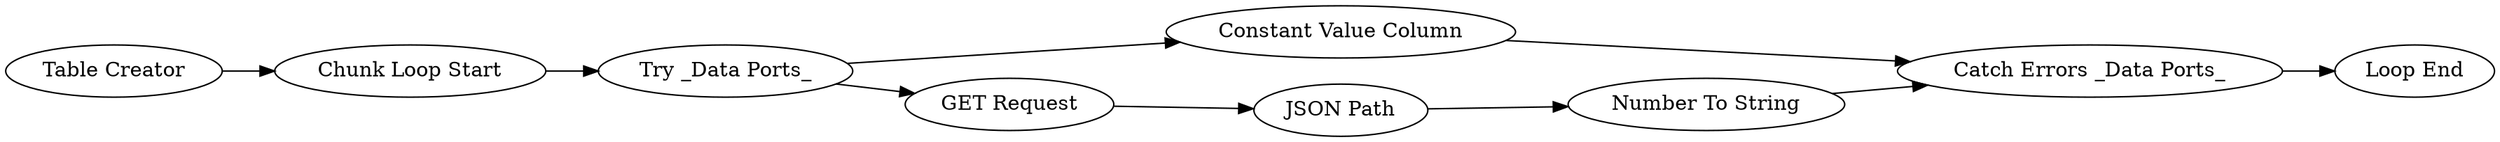 digraph {
	192 -> 237
	237 -> 206
	206 -> 234
	238 -> 206
	205 -> 238
	202 -> 233
	233 -> 205
	191 -> 192
	205 -> 191
	233 [label="Chunk Loop Start"]
	192 [label="JSON Path"]
	237 [label="Number To String"]
	206 [label="Catch Errors _Data Ports_"]
	191 [label="GET Request"]
	205 [label="Try _Data Ports_"]
	202 [label="Table Creator"]
	234 [label="Loop End"]
	238 [label="Constant Value Column"]
	rankdir=LR
}
